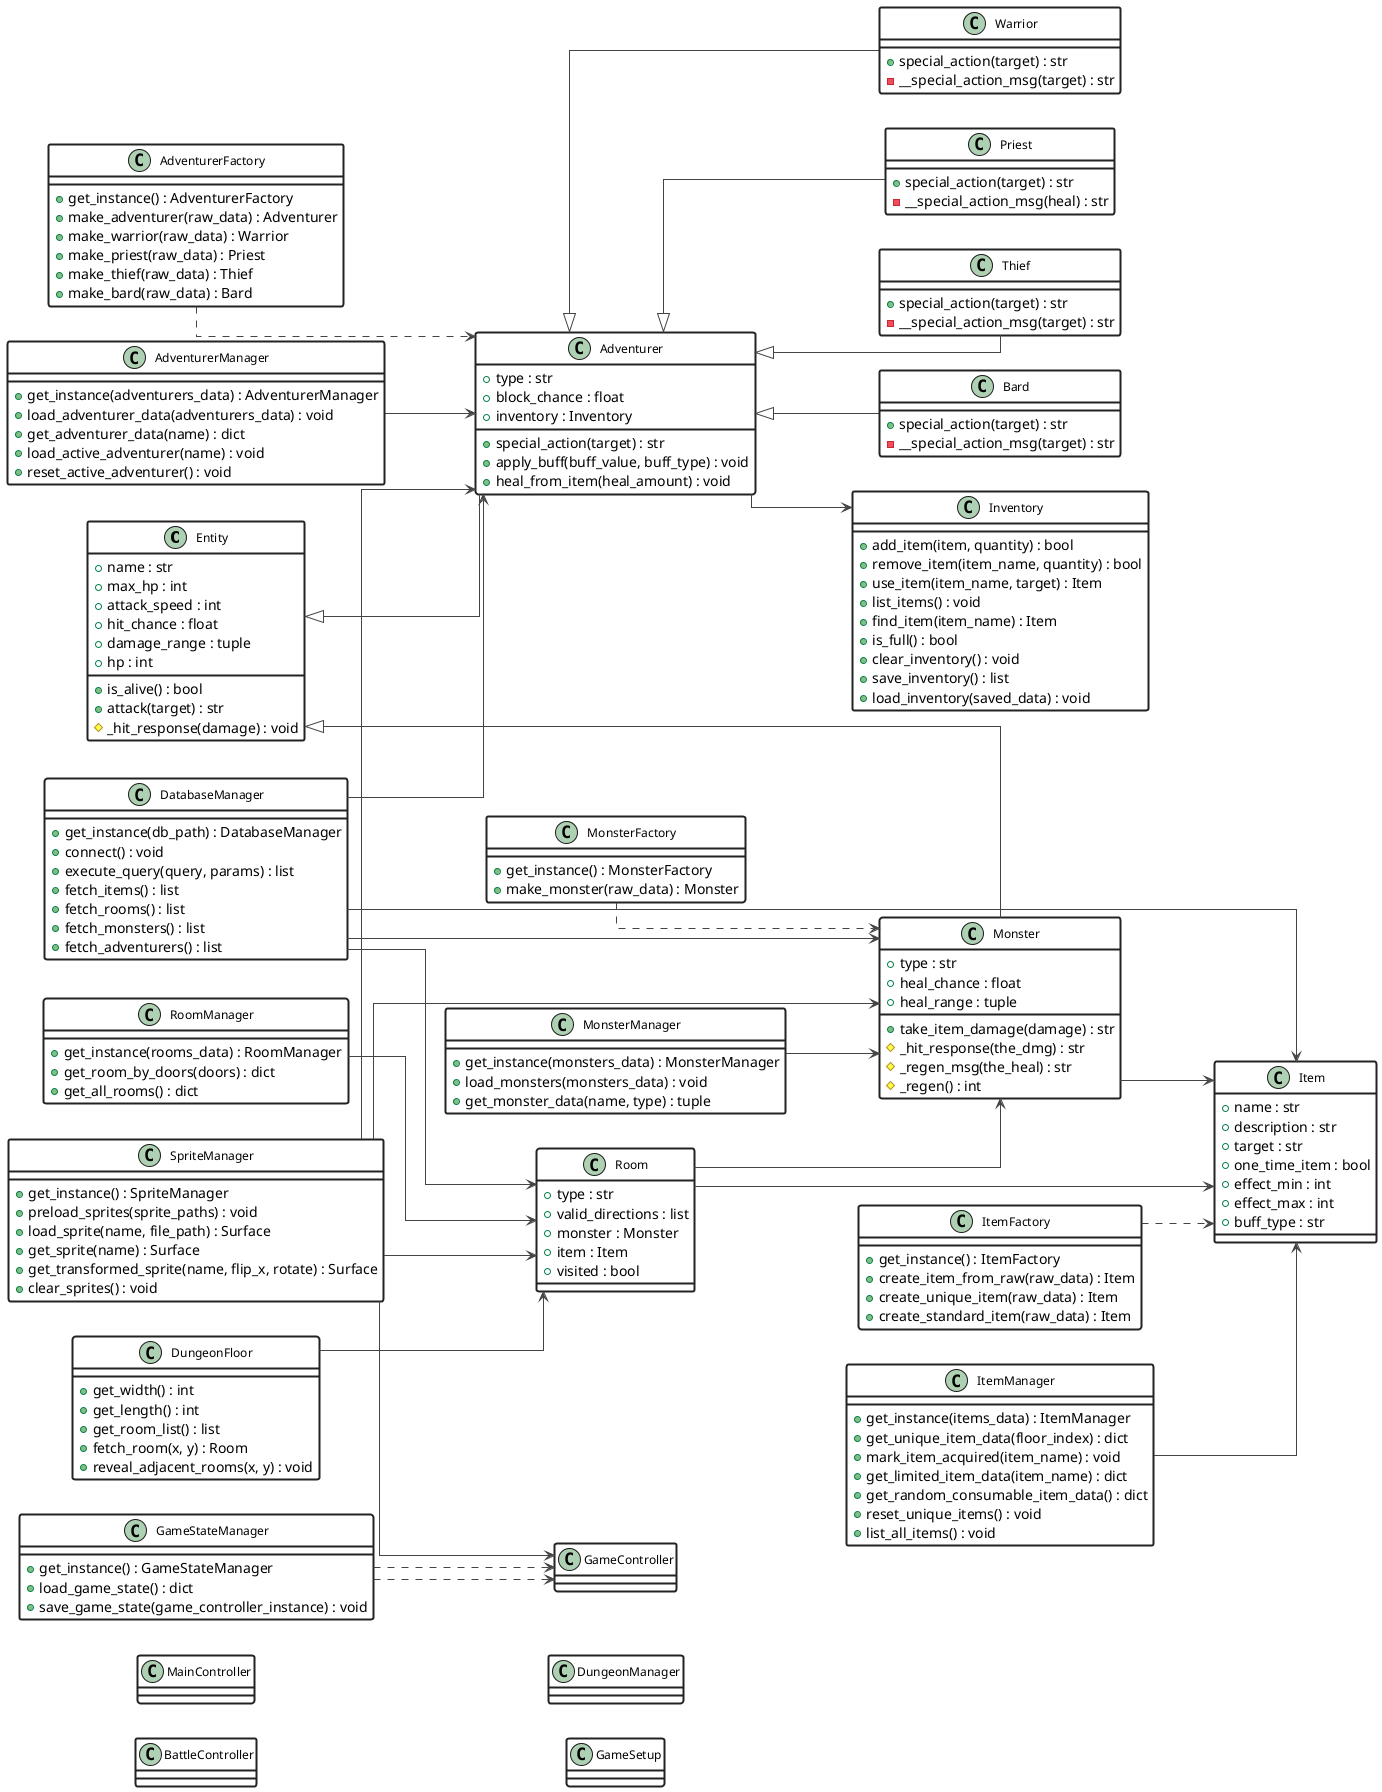 @startuml
'https://plantuml.com/class-diagram

' Styling
skinparam linetype ortho
skinparam rectangle {
    BackgroundColor #f8f8f8
    BorderColor #444444
    Shadowing false
}
skinparam ArrowColor #444444
skinparam Class {
    BackgroundColor #ffffff
    ArrowColor #444444
    FontName Arial
    FontSize 12
    BorderThickness 2
    BorderColor #222222
}
left to right direction

' Entity Classes
Class Entity {
    +is_alive() : bool
    +attack(target) : str
    +name : str
    +max_hp : int
    +attack_speed : int
    +hit_chance : float
    +damage_range : tuple
    +hp : int
    #_hit_response(damage) : void
}

Class Adventurer {
    +type : str
    +block_chance : float
    +inventory : Inventory
    +special_action(target) : str
    +apply_buff(buff_value, buff_type) : void
    +heal_from_item(heal_amount) : void
}

Class Warrior {
    +special_action(target) : str
    -__special_action_msg(target) : str
}

Class Priest {
    +special_action(target) : str
    -__special_action_msg(heal) : str
}

Class Thief {
    +special_action(target) : str
    -__special_action_msg(target) : str
}

Class Bard {
    +special_action(target) : str
    -__special_action_msg(target) : str
}

Class Monster {
    +type : str
    +heal_chance : float
    +heal_range : tuple
    +take_item_damage(damage) : str
    #_hit_response(the_dmg) : str
    #_regen_msg(the_heal) : str
    #_regen() : int
}

Class Item {
    +name : str
    +description : str
    +target : str
    +one_time_item : bool
    +effect_min : int
    +effect_max : int
    +buff_type : str
}

Class Inventory {
    +add_item(item, quantity) : bool
    +remove_item(item_name, quantity) : bool
    +use_item(item_name, target) : Item
    +list_items() : void
    +find_item(item_name) : Item
    +is_full() : bool
    +clear_inventory() : void
    +save_inventory() : list
    +load_inventory(saved_data) : void
}

Class Room {
    +type : str
    +valid_directions : list
    +monster : Monster
    +item : Item
    +visited : bool
}

Class DungeonFloor {
    +get_width() : int
    +get_length() : int
    +get_room_list() : list
    +fetch_room(x, y) : Room
    +reveal_adjacent_rooms(x, y) : void
}

' Factory Classes
Class AdventurerFactory {
    +get_instance() : AdventurerFactory
    +make_adventurer(raw_data) : Adventurer
    +make_warrior(raw_data) : Warrior
    +make_priest(raw_data) : Priest
    +make_thief(raw_data) : Thief
    +make_bard(raw_data) : Bard
}

Class MonsterFactory {
    +get_instance() : MonsterFactory
    +make_monster(raw_data) : Monster
}

Class ItemFactory {
    +get_instance() : ItemFactory
    +create_item_from_raw(raw_data) : Item
    +create_unique_item(raw_data) : Item
    +create_standard_item(raw_data) : Item
}

' Manager Classes
Class AdventurerManager {
    +get_instance(adventurers_data) : AdventurerManager
    +load_adventurer_data(adventurers_data) : void
    +get_adventurer_data(name) : dict
    +load_active_adventurer(name) : void
    +reset_active_adventurer() : void
}

Class MonsterManager {
    +get_instance(monsters_data) : MonsterManager
    +load_monsters(monsters_data) : void
    +get_monster_data(name, type) : tuple
}

Class ItemManager {
    +get_instance(items_data) : ItemManager
    +get_unique_item_data(floor_index) : dict
    +mark_item_acquired(item_name) : void
    +get_limited_item_data(item_name) : dict
    +get_random_consumable_item_data() : dict
    +reset_unique_items() : void
    +list_all_items() : void
}

Class DatabaseManager {
    +get_instance(db_path) : DatabaseManager
    +connect() : void
    +execute_query(query, params) : list
    +fetch_items() : list
    +fetch_rooms() : list
    +fetch_monsters() : list
    +fetch_adventurers() : list
}

Class RoomManager {
    +get_instance(rooms_data) : RoomManager
    +get_room_by_doors(doors) : dict
    +get_all_rooms() : dict
}

Class GameStateManager {
    +get_instance() : GameStateManager
    +load_game_state() : dict
    +save_game_state(game_controller_instance) : void
}

Class SpriteManager {
    +get_instance() : SpriteManager
    +preload_sprites(sprite_paths) : void
    +load_sprite(name, file_path) : Surface
    +get_sprite(name) : Surface
    +get_transformed_sprite(name, flip_x, rotate) : Surface
    +clear_sprites() : void
}

' Relationships
Entity <|-- Adventurer
Entity <|-- Monster
Adventurer <|-- Warrior
Adventurer <|-- Priest
Adventurer <|-- Thief
Adventurer <|-- Bard
Adventurer --> Inventory
Monster --> Item
Room --> Monster
Room --> Item
DungeonFloor --> Room
AdventurerFactory ..> Adventurer
MonsterFactory ..> Monster
ItemFactory ..> Item
AdventurerManager --> Adventurer
MonsterManager --> Monster
ItemManager --> Item
DatabaseManager --> Adventurer
DatabaseManager --> Monster
DatabaseManager --> Room
DatabaseManager --> Item
RoomManager --> Room
GameStateManager ..> GameController
SpriteManager --> Room
SpriteManager --> Adventurer
SpriteManager --> Monster

' Controller Generics
Class GameController
Class MainController
Class BattleController
Class DungeonManager
Class GameSetup

GameStateManager ..> GameController
SpriteManager --> GameController

@enduml
